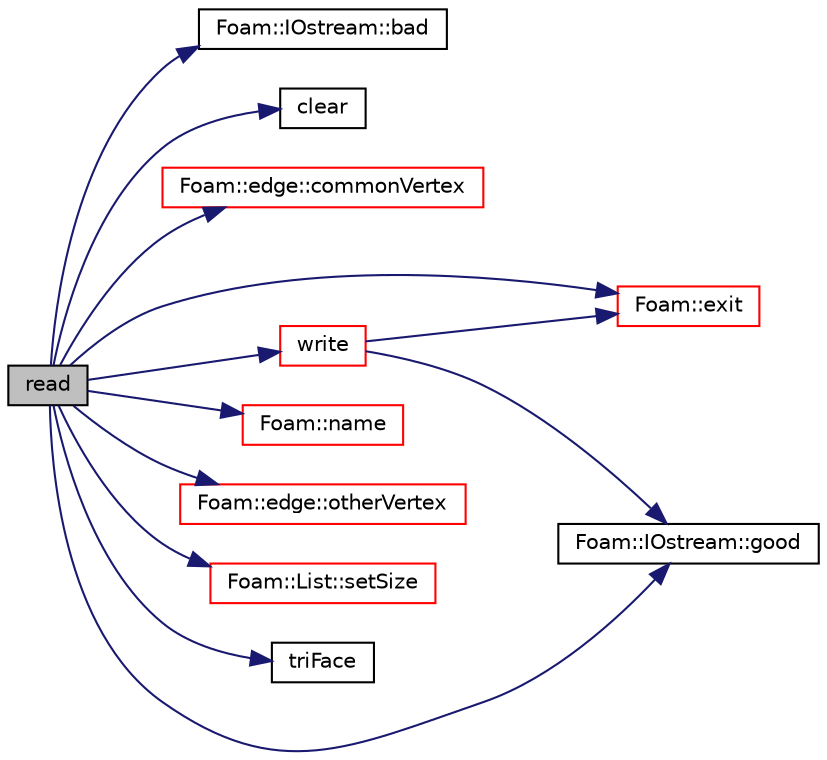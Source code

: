 digraph "read"
{
  bgcolor="transparent";
  edge [fontname="Helvetica",fontsize="10",labelfontname="Helvetica",labelfontsize="10"];
  node [fontname="Helvetica",fontsize="10",shape=record];
  rankdir="LR";
  Node1 [label="read",height=0.2,width=0.4,color="black", fillcolor="grey75", style="filled", fontcolor="black"];
  Node1 -> Node2 [color="midnightblue",fontsize="10",style="solid",fontname="Helvetica"];
  Node2 [label="Foam::IOstream::bad",height=0.2,width=0.4,color="black",URL="$a01204.html#ae5145c481e0280c8b6b365e616058d36",tooltip="Return true if stream is corrupted. "];
  Node1 -> Node3 [color="midnightblue",fontsize="10",style="solid",fontname="Helvetica"];
  Node3 [label="clear",height=0.2,width=0.4,color="black",URL="$a03254.html#a0d972f1186e0939b42675a2df621c10e"];
  Node1 -> Node4 [color="midnightblue",fontsize="10",style="solid",fontname="Helvetica"];
  Node4 [label="Foam::edge::commonVertex",height=0.2,width=0.4,color="red",URL="$a00618.html#aa2b6e905a6dbfa5a860c842efbcf4d9e",tooltip="Return common vertex. "];
  Node1 -> Node5 [color="midnightblue",fontsize="10",style="solid",fontname="Helvetica"];
  Node5 [label="Foam::exit",height=0.2,width=0.4,color="red",URL="$a10893.html#a06ca7250d8e89caf05243ec094843642"];
  Node1 -> Node6 [color="midnightblue",fontsize="10",style="solid",fontname="Helvetica"];
  Node6 [label="Foam::IOstream::good",height=0.2,width=0.4,color="black",URL="$a01204.html#ad2e41c8280b6cdf93d39e1135d2abdf7",tooltip="Return true if next operation might succeed. "];
  Node1 -> Node7 [color="midnightblue",fontsize="10",style="solid",fontname="Helvetica"];
  Node7 [label="Foam::name",height=0.2,width=0.4,color="red",URL="$a10893.html#adcb0df2bd4953cb6bb390272d8263c3a",tooltip="Return a string representation of a complex. "];
  Node1 -> Node8 [color="midnightblue",fontsize="10",style="solid",fontname="Helvetica"];
  Node8 [label="Foam::edge::otherVertex",height=0.2,width=0.4,color="red",URL="$a00618.html#ab53e2468b3b9d33c35dc8be5c6867e0f",tooltip="Given one vertex, return the other. "];
  Node1 -> Node9 [color="midnightblue",fontsize="10",style="solid",fontname="Helvetica"];
  Node9 [label="Foam::List::setSize",height=0.2,width=0.4,color="red",URL="$a01395.html#aedb985ffeaf1bdbfeccc2a8730405703",tooltip="Reset size of List. "];
  Node1 -> Node10 [color="midnightblue",fontsize="10",style="solid",fontname="Helvetica"];
  Node10 [label="triFace",height=0.2,width=0.4,color="black",URL="$a04067.html#a85e205b40128f23c7ad84f2d6fe1a4b1"];
  Node1 -> Node11 [color="midnightblue",fontsize="10",style="solid",fontname="Helvetica"];
  Node11 [label="write",height=0.2,width=0.4,color="red",URL="$a00971.html#ab71924a9723cd4ecad89b737a66a39e8",tooltip="Write MeshedSurface. "];
  Node11 -> Node5 [color="midnightblue",fontsize="10",style="solid",fontname="Helvetica"];
  Node11 -> Node6 [color="midnightblue",fontsize="10",style="solid",fontname="Helvetica"];
}
